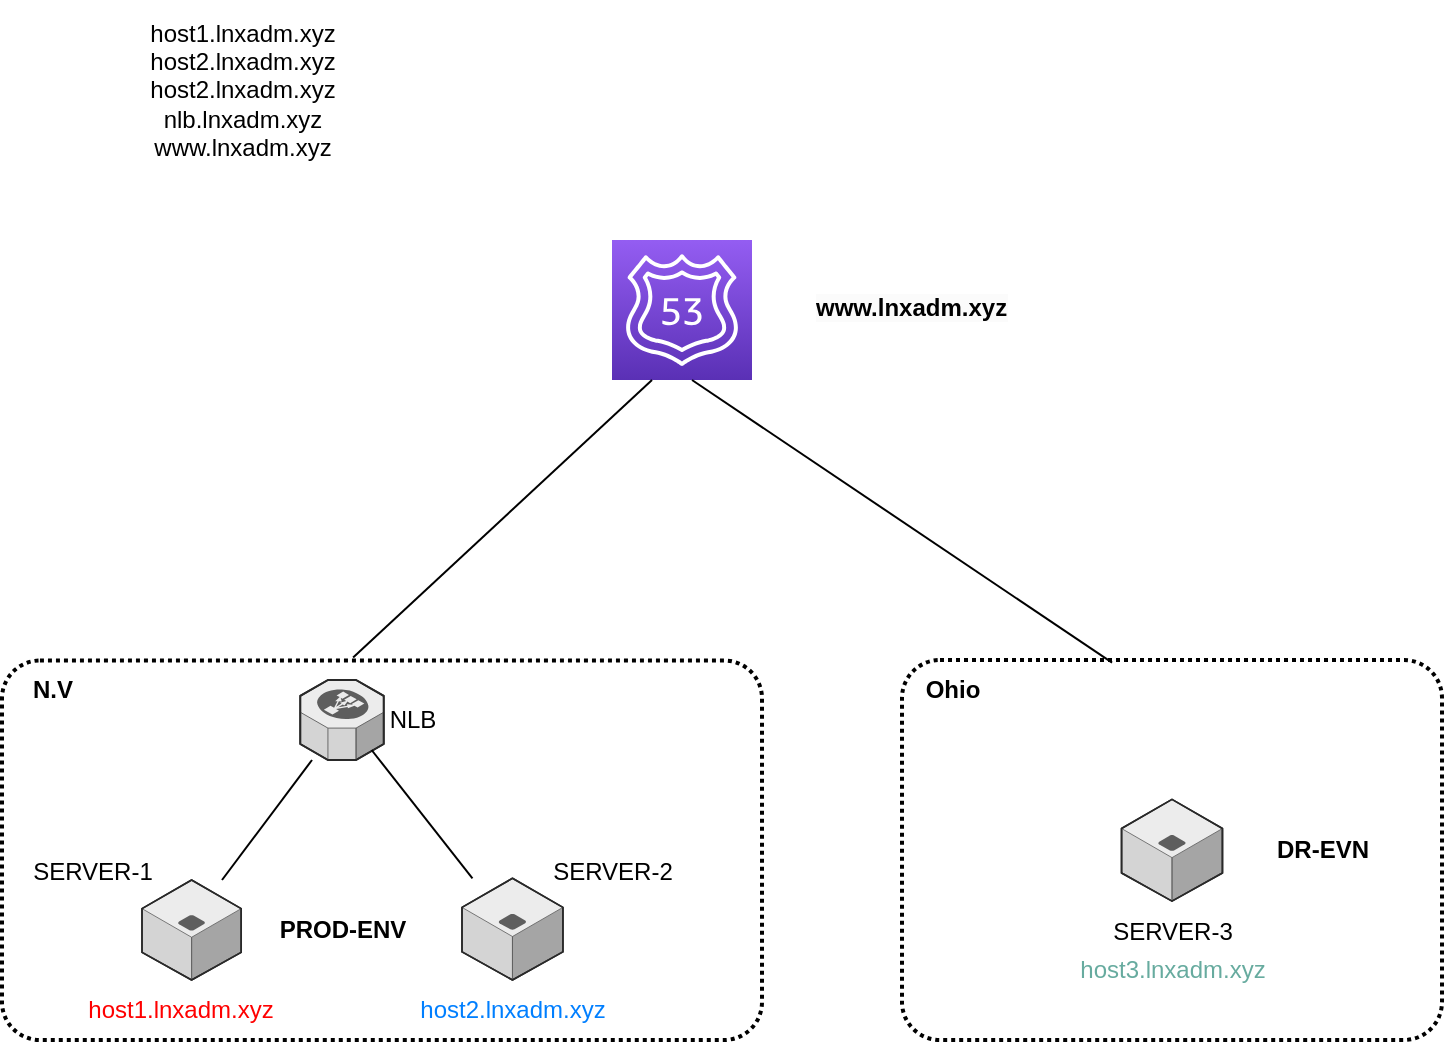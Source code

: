 <mxfile version="21.6.9" type="github">
  <diagram name="Page-1" id="XM3StgfKLueBJA6qjeQS">
    <mxGraphModel dx="1034" dy="1552" grid="1" gridSize="10" guides="1" tooltips="1" connect="1" arrows="1" fold="1" page="1" pageScale="1" pageWidth="850" pageHeight="1100" math="0" shadow="0">
      <root>
        <mxCell id="0" />
        <mxCell id="1" parent="0" />
        <mxCell id="xbOZq1BWp0Eau18zaujt-9" value="" style="verticalLabelPosition=bottom;html=1;verticalAlign=top;strokeWidth=1;align=center;outlineConnect=0;dashed=0;outlineConnect=0;shape=mxgraph.aws3d.application_server;fillColor=#ECECEC;strokeColor=#5E5E5E;aspect=fixed;" vertex="1" parent="1">
          <mxGeometry x="135" y="360" width="49.6" height="50" as="geometry" />
        </mxCell>
        <mxCell id="xbOZq1BWp0Eau18zaujt-10" value="" style="rounded=1;arcSize=10;dashed=1;fillColor=none;gradientColor=none;dashPattern=1 1;strokeWidth=2;" vertex="1" parent="1">
          <mxGeometry x="65" y="250.25" width="380" height="189.75" as="geometry" />
        </mxCell>
        <mxCell id="xbOZq1BWp0Eau18zaujt-13" value="" style="verticalLabelPosition=bottom;html=1;verticalAlign=top;strokeWidth=1;align=center;outlineConnect=0;dashed=0;outlineConnect=0;shape=mxgraph.aws3d.application_server;fillColor=#ECECEC;strokeColor=#5E5E5E;aspect=fixed;" vertex="1" parent="1">
          <mxGeometry x="295" y="359.13" width="50.46" height="50.87" as="geometry" />
        </mxCell>
        <mxCell id="xbOZq1BWp0Eau18zaujt-16" value="" style="rounded=1;arcSize=10;dashed=1;fillColor=none;gradientColor=none;dashPattern=1 1;strokeWidth=2;" vertex="1" parent="1">
          <mxGeometry x="515" y="250" width="270" height="190" as="geometry" />
        </mxCell>
        <mxCell id="xbOZq1BWp0Eau18zaujt-18" value="" style="verticalLabelPosition=bottom;html=1;verticalAlign=top;strokeWidth=1;align=center;outlineConnect=0;dashed=0;outlineConnect=0;shape=mxgraph.aws3d.elasticLoadBalancing;fillColor=#ECECEC;strokeColor=#5E5E5E;aspect=fixed;" vertex="1" parent="1">
          <mxGeometry x="214.13" y="260" width="41.74" height="40" as="geometry" />
        </mxCell>
        <mxCell id="xbOZq1BWp0Eau18zaujt-19" value="SERVER-1" style="text;html=1;align=center;verticalAlign=middle;resizable=0;points=[];autosize=1;strokeColor=none;fillColor=none;" vertex="1" parent="1">
          <mxGeometry x="70" y="340.56" width="80" height="30" as="geometry" />
        </mxCell>
        <mxCell id="xbOZq1BWp0Eau18zaujt-20" value="SERVER-2" style="text;html=1;align=center;verticalAlign=middle;resizable=0;points=[];autosize=1;strokeColor=none;fillColor=none;" vertex="1" parent="1">
          <mxGeometry x="330" y="340.56" width="80" height="30" as="geometry" />
        </mxCell>
        <mxCell id="xbOZq1BWp0Eau18zaujt-21" value="SERVER-3" style="text;html=1;align=center;verticalAlign=middle;resizable=0;points=[];autosize=1;strokeColor=none;fillColor=none;" vertex="1" parent="1">
          <mxGeometry x="610" y="370.56" width="80" height="30" as="geometry" />
        </mxCell>
        <mxCell id="xbOZq1BWp0Eau18zaujt-22" value="" style="verticalLabelPosition=bottom;html=1;verticalAlign=top;strokeWidth=1;align=center;outlineConnect=0;dashed=0;outlineConnect=0;shape=mxgraph.aws3d.application_server;fillColor=#ECECEC;strokeColor=#5E5E5E;aspect=fixed;" vertex="1" parent="1">
          <mxGeometry x="624.77" y="319.69" width="50.46" height="50.87" as="geometry" />
        </mxCell>
        <mxCell id="xbOZq1BWp0Eau18zaujt-23" value="NLB" style="text;html=1;align=center;verticalAlign=middle;resizable=0;points=[];autosize=1;strokeColor=none;fillColor=none;" vertex="1" parent="1">
          <mxGeometry x="245" y="265" width="50" height="30" as="geometry" />
        </mxCell>
        <mxCell id="xbOZq1BWp0Eau18zaujt-24" value="" style="endArrow=none;html=1;rounded=0;" edge="1" parent="1" target="xbOZq1BWp0Eau18zaujt-18">
          <mxGeometry width="50" height="50" relative="1" as="geometry">
            <mxPoint x="175" y="360" as="sourcePoint" />
            <mxPoint x="225" y="320" as="targetPoint" />
          </mxGeometry>
        </mxCell>
        <mxCell id="xbOZq1BWp0Eau18zaujt-25" value="" style="endArrow=none;html=1;rounded=0;" edge="1" parent="1" source="xbOZq1BWp0Eau18zaujt-13">
          <mxGeometry width="50" height="50" relative="1" as="geometry">
            <mxPoint x="199.8" y="345" as="sourcePoint" />
            <mxPoint x="249.8" y="295" as="targetPoint" />
          </mxGeometry>
        </mxCell>
        <mxCell id="xbOZq1BWp0Eau18zaujt-27" value="&lt;font color=&quot;#ff0000&quot;&gt;host1.lnxadm.xyz&lt;/font&gt;" style="text;html=1;align=center;verticalAlign=middle;resizable=0;points=[];autosize=1;strokeColor=none;fillColor=none;" vertex="1" parent="1">
          <mxGeometry x="94.13" y="410" width="120" height="30" as="geometry" />
        </mxCell>
        <mxCell id="xbOZq1BWp0Eau18zaujt-29" value="&lt;font color=&quot;#007fff&quot;&gt;host2.lnxadm.xyz&lt;/font&gt;" style="text;html=1;align=center;verticalAlign=middle;resizable=0;points=[];autosize=1;strokeColor=none;fillColor=none;" vertex="1" parent="1">
          <mxGeometry x="260.23" y="410" width="120" height="30" as="geometry" />
        </mxCell>
        <mxCell id="xbOZq1BWp0Eau18zaujt-31" value="&lt;font color=&quot;#67ab9f&quot;&gt;host3.lnxadm.xyz&lt;/font&gt;" style="text;html=1;align=center;verticalAlign=middle;resizable=0;points=[];autosize=1;strokeColor=none;fillColor=none;" vertex="1" parent="1">
          <mxGeometry x="590" y="390" width="120" height="30" as="geometry" />
        </mxCell>
        <mxCell id="xbOZq1BWp0Eau18zaujt-32" value="" style="sketch=0;points=[[0,0,0],[0.25,0,0],[0.5,0,0],[0.75,0,0],[1,0,0],[0,1,0],[0.25,1,0],[0.5,1,0],[0.75,1,0],[1,1,0],[0,0.25,0],[0,0.5,0],[0,0.75,0],[1,0.25,0],[1,0.5,0],[1,0.75,0]];outlineConnect=0;fontColor=#232F3E;gradientColor=#945DF2;gradientDirection=north;fillColor=#5A30B5;strokeColor=#ffffff;dashed=0;verticalLabelPosition=bottom;verticalAlign=top;align=center;html=1;fontSize=12;fontStyle=0;aspect=fixed;shape=mxgraph.aws4.resourceIcon;resIcon=mxgraph.aws4.route_53;" vertex="1" parent="1">
          <mxGeometry x="370" y="40" width="70" height="70" as="geometry" />
        </mxCell>
        <mxCell id="xbOZq1BWp0Eau18zaujt-33" value="host1.lnxadm.xyz&lt;br&gt;host2.lnxadm.xyz&lt;br&gt;host2.lnxadm.xyz&lt;br&gt;nlb.lnxadm.xyz&lt;br&gt;www.lnxadm.xyz" style="text;html=1;align=center;verticalAlign=middle;resizable=0;points=[];autosize=1;strokeColor=none;fillColor=none;" vertex="1" parent="1">
          <mxGeometry x="125" y="-80" width="120" height="90" as="geometry" />
        </mxCell>
        <mxCell id="xbOZq1BWp0Eau18zaujt-34" value="&lt;b&gt;N.V&lt;/b&gt;" style="text;html=1;align=center;verticalAlign=middle;resizable=0;points=[];autosize=1;strokeColor=none;fillColor=none;" vertex="1" parent="1">
          <mxGeometry x="70" y="250.25" width="40" height="30" as="geometry" />
        </mxCell>
        <mxCell id="xbOZq1BWp0Eau18zaujt-35" value="&lt;b&gt;Ohio&lt;/b&gt;" style="text;html=1;align=center;verticalAlign=middle;resizable=0;points=[];autosize=1;strokeColor=none;fillColor=none;" vertex="1" parent="1">
          <mxGeometry x="515" y="250.25" width="50" height="30" as="geometry" />
        </mxCell>
        <mxCell id="xbOZq1BWp0Eau18zaujt-36" value="&lt;span style=&quot;color: rgb(0, 0, 0); font-family: Helvetica; font-size: 12px; font-style: normal; font-variant-ligatures: normal; font-variant-caps: normal; letter-spacing: normal; orphans: 2; text-align: center; text-indent: 0px; text-transform: none; widows: 2; word-spacing: 0px; -webkit-text-stroke-width: 0px; background-color: rgb(251, 251, 251); text-decoration-thickness: initial; text-decoration-style: initial; text-decoration-color: initial; float: none; display: inline !important;&quot;&gt;&lt;b&gt;www.lnxadm.xyz&lt;/b&gt;&lt;/span&gt;" style="text;whiteSpace=wrap;html=1;" vertex="1" parent="1">
          <mxGeometry x="470" y="60" width="90" height="30" as="geometry" />
        </mxCell>
        <mxCell id="xbOZq1BWp0Eau18zaujt-37" value="" style="endArrow=none;html=1;rounded=0;exitX=0.462;exitY=-0.008;exitDx=0;exitDy=0;exitPerimeter=0;" edge="1" parent="1" source="xbOZq1BWp0Eau18zaujt-10">
          <mxGeometry width="50" height="50" relative="1" as="geometry">
            <mxPoint x="340" y="160" as="sourcePoint" />
            <mxPoint x="390" y="110" as="targetPoint" />
          </mxGeometry>
        </mxCell>
        <mxCell id="xbOZq1BWp0Eau18zaujt-38" value="" style="endArrow=none;html=1;rounded=0;exitX=0.389;exitY=0.007;exitDx=0;exitDy=0;exitPerimeter=0;" edge="1" parent="1" source="xbOZq1BWp0Eau18zaujt-16">
          <mxGeometry width="50" height="50" relative="1" as="geometry">
            <mxPoint x="360" y="160" as="sourcePoint" />
            <mxPoint x="410" y="110" as="targetPoint" />
          </mxGeometry>
        </mxCell>
        <mxCell id="xbOZq1BWp0Eau18zaujt-39" value="&lt;b&gt;PROD-ENV&lt;/b&gt;" style="text;html=1;align=center;verticalAlign=middle;resizable=0;points=[];autosize=1;strokeColor=none;fillColor=none;" vertex="1" parent="1">
          <mxGeometry x="190" y="369.57" width="90" height="30" as="geometry" />
        </mxCell>
        <mxCell id="xbOZq1BWp0Eau18zaujt-40" value="&lt;b&gt;DR-EVN&lt;/b&gt;" style="text;html=1;align=center;verticalAlign=middle;resizable=0;points=[];autosize=1;strokeColor=none;fillColor=none;" vertex="1" parent="1">
          <mxGeometry x="690" y="330.13" width="70" height="30" as="geometry" />
        </mxCell>
      </root>
    </mxGraphModel>
  </diagram>
</mxfile>
